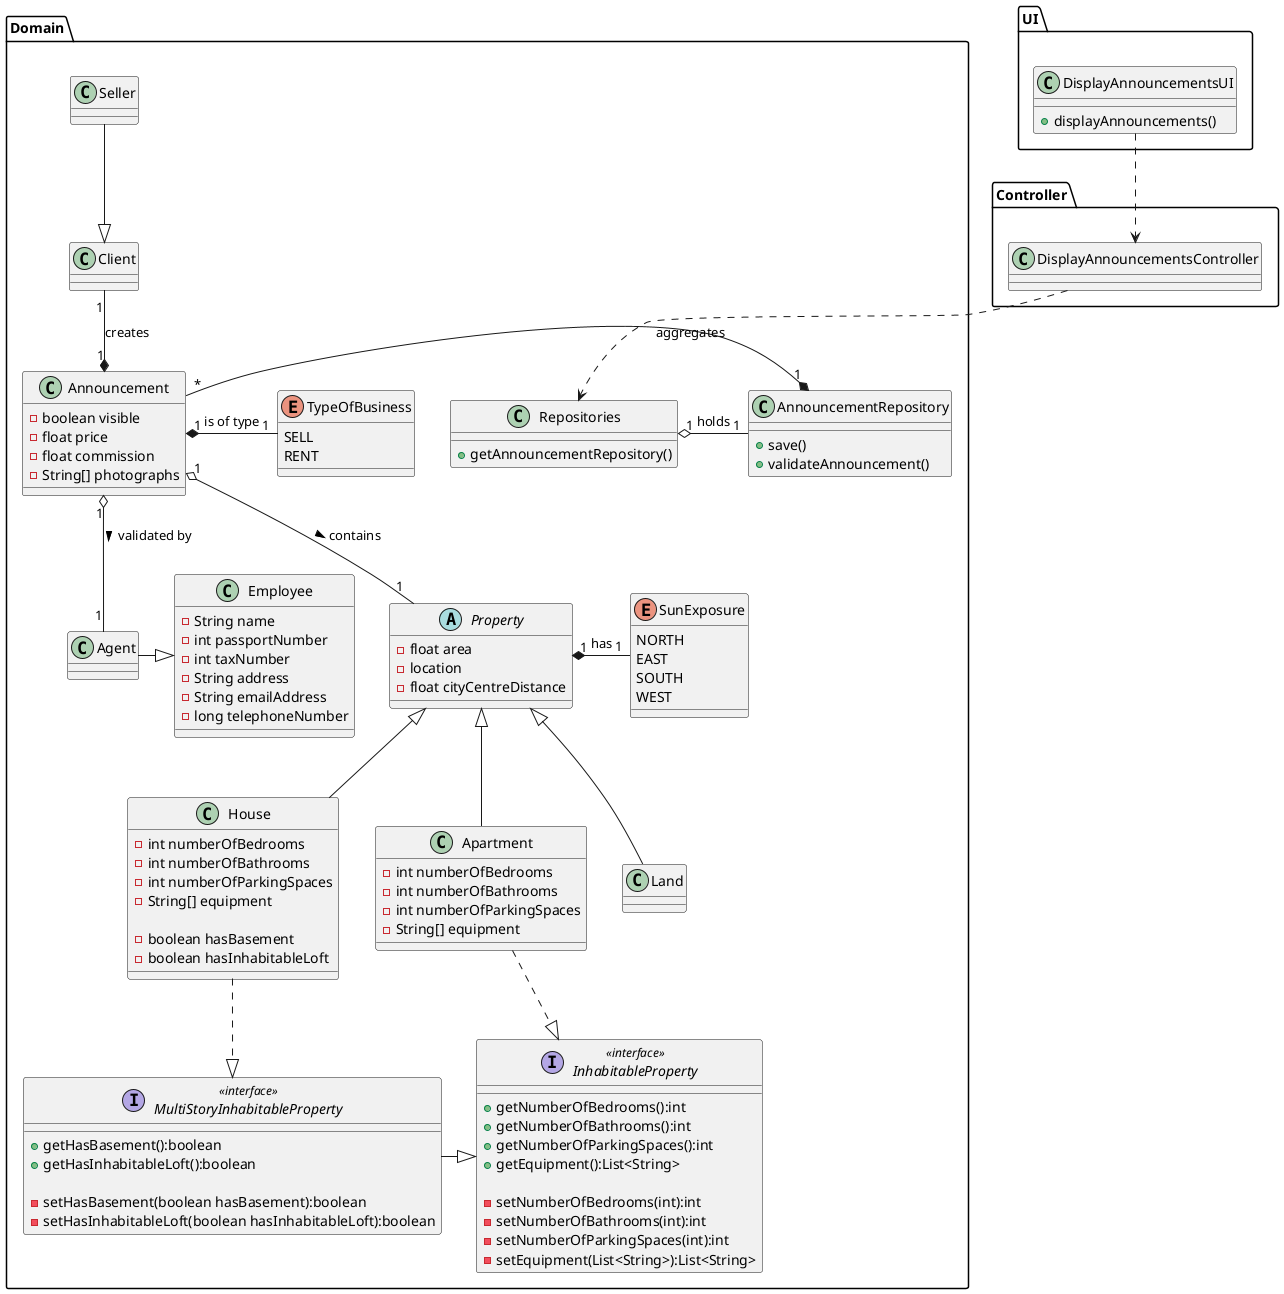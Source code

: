 @startuml
'https://plantuml.com/class-diagram
skinparam shadowing false
allowmixing

package UI {
    class DisplayAnnouncementsUI{
        +displayAnnouncements()
    }
}

package Controller {
    class DisplayAnnouncementsController{}
}
 package Domain{


class Announcement{
-boolean visible
-float price
-float commission
-String[] photographs
'+getPrice():float
'+getProperty():float
}
enum TypeOfBusiness{
SELL
RENT
}
enum SunExposure{
NORTH
EAST
SOUTH
WEST
}

abstract class Property{
-float area
-location
-float cityCentreDistance
}
class House{
-int numberOfBedrooms
-int numberOfBathrooms
-int numberOfParkingSpaces
-String[] equipment

-boolean hasBasement
-boolean hasInhabitableLoft

'+getNumberOfBedrooms():int
'+getHasInhabitableLoft():boolean
}
class Apartment{
-int numberOfBedrooms
-int numberOfBathrooms
-int numberOfParkingSpaces
-String[] equipment

'+getNumberOfBedrooms():int
}

interface InhabitableProperty <<interface>>{
+getNumberOfBedrooms():int
+getNumberOfBathrooms():int
+getNumberOfParkingSpaces():int
+getEquipment():List<String>

-setNumberOfBedrooms(int):int
-setNumberOfBathrooms(int):int
-setNumberOfParkingSpaces(int):int
-setEquipment(List<String>):List<String>
}

interface MultiStoryInhabitableProperty <<interface>>{
+getHasBasement():boolean
+getHasInhabitableLoft():boolean

-setHasBasement(boolean hasBasement):boolean
-setHasInhabitableLoft(boolean hasInhabitableLoft):boolean
}


class AnnouncementRepository{
'-List<Announcement> announcements
+save()
+validateAnnouncement()
}
class Repositories{
+getAnnouncementRepository()
}
class Client{}
class Seller{}



class Land{

}

class Agent{
}
class Employee{
-String name
-int passportNumber
-int taxNumber
-String address
-String emailAddress
-long telephoneNumber
}

}

MultiStoryInhabitableProperty -|> InhabitableProperty


DisplayAnnouncementsUI -[dashed]-> DisplayAnnouncementsController
DisplayAnnouncementsController -[dashed]-> Repositories
'DisplayAnnouncementsController -[dashed]-> AnnouncementRepository
AnnouncementRepository "1" *- "*" Announcement: aggregates
Repositories "1" o- "1" AnnouncementRepository: holds

Agent -|> Employee

Announcement "1" o-- "1" Property: contains >
Announcement "1" o-- "1" Agent: validated by >
Announcement "1" *- "1" TypeOfBusiness: is of type
Client "1" --* "1" Announcement: creates

Property <|-- House
Property <|-- Apartment
Property <|-- Land
Property "1" *- "1" SunExposure: has

Apartment -.|> InhabitableProperty
House -.|> MultiStoryInhabitableProperty


Seller --|> Client
'Seller - Property: owns

@enduml